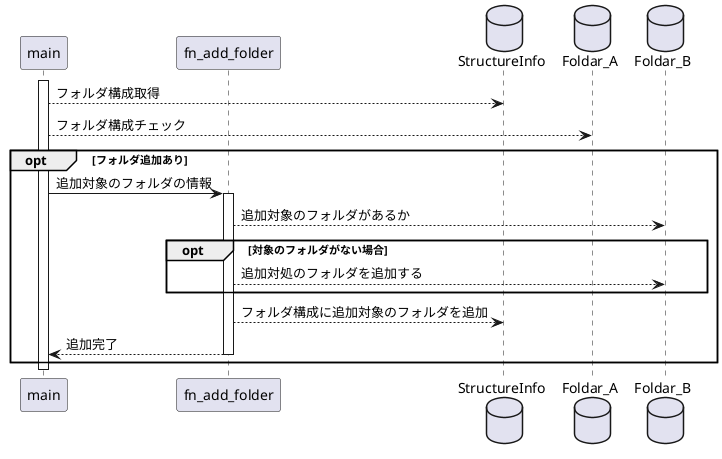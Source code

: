 @startuml
participant main
participant fn_add_folder
database StructureInfo
database Foldar_A as A
database Foldar_B as B

activate main
main-->StructureInfo : フォルダ構成取得
main-->A : フォルダ構成チェック
opt フォルダ追加あり
main->fn_add_folder:追加対象のフォルダの情報
activate fn_add_folder
fn_add_folder-->B:追加対象のフォルダがあるか
opt 対象のフォルダがない場合
fn_add_folder-->B:追加対処のフォルダを追加する
end
fn_add_folder-->StructureInfo : フォルダ構成に追加対象のフォルダを追加
return 追加完了

deactivate fn_add_folder

end
deactivate main

@enduml